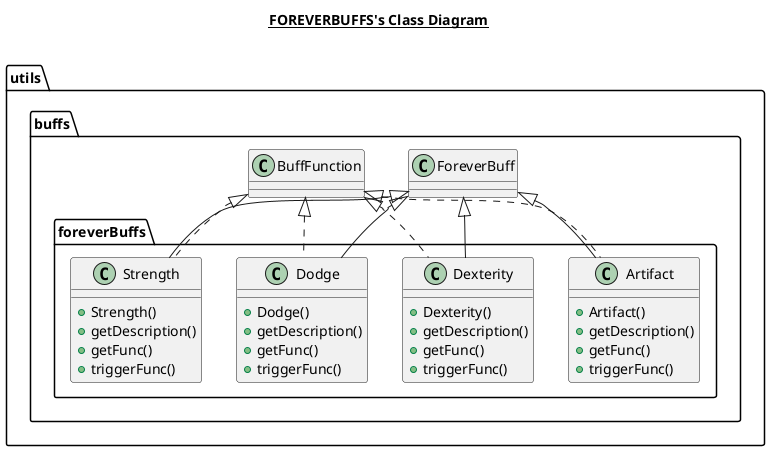@startuml

title __FOREVERBUFFS's Class Diagram__\n


          class utils.buffs.foreverBuffs.Artifact {
              + Artifact()
              + getDescription()
              + getFunc()
              + triggerFunc()
  
  }
  


          class utils.buffs.foreverBuffs.Dexterity {
              + Dexterity()
              + getDescription()
              + getFunc()
              + triggerFunc()
  
  }
  


          class utils.buffs.foreverBuffs.Dodge {
              + Dodge()
              + getDescription()
              + getFunc()
              + triggerFunc()
  
  }
  


          class utils.buffs.foreverBuffs.Strength {
              + Strength()
              + getDescription()
              + getFunc()
              + triggerFunc()
  
  }
  

  utils.buffs.foreverBuffs.Artifact .up.|> utils.buffs.BuffFunction
  utils.buffs.foreverBuffs.Artifact -up-|> utils.buffs.ForeverBuff
  utils.buffs.foreverBuffs.Dexterity .up.|> utils.buffs.BuffFunction
  utils.buffs.foreverBuffs.Dexterity -up-|> utils.buffs.ForeverBuff
  utils.buffs.foreverBuffs.Dodge .up.|> utils.buffs.BuffFunction
  utils.buffs.foreverBuffs.Dodge -up-|> utils.buffs.ForeverBuff
  utils.buffs.foreverBuffs.Strength .up.|> utils.buffs.BuffFunction
  utils.buffs.foreverBuffs.Strength -up-|> utils.buffs.ForeverBuff




@enduml
